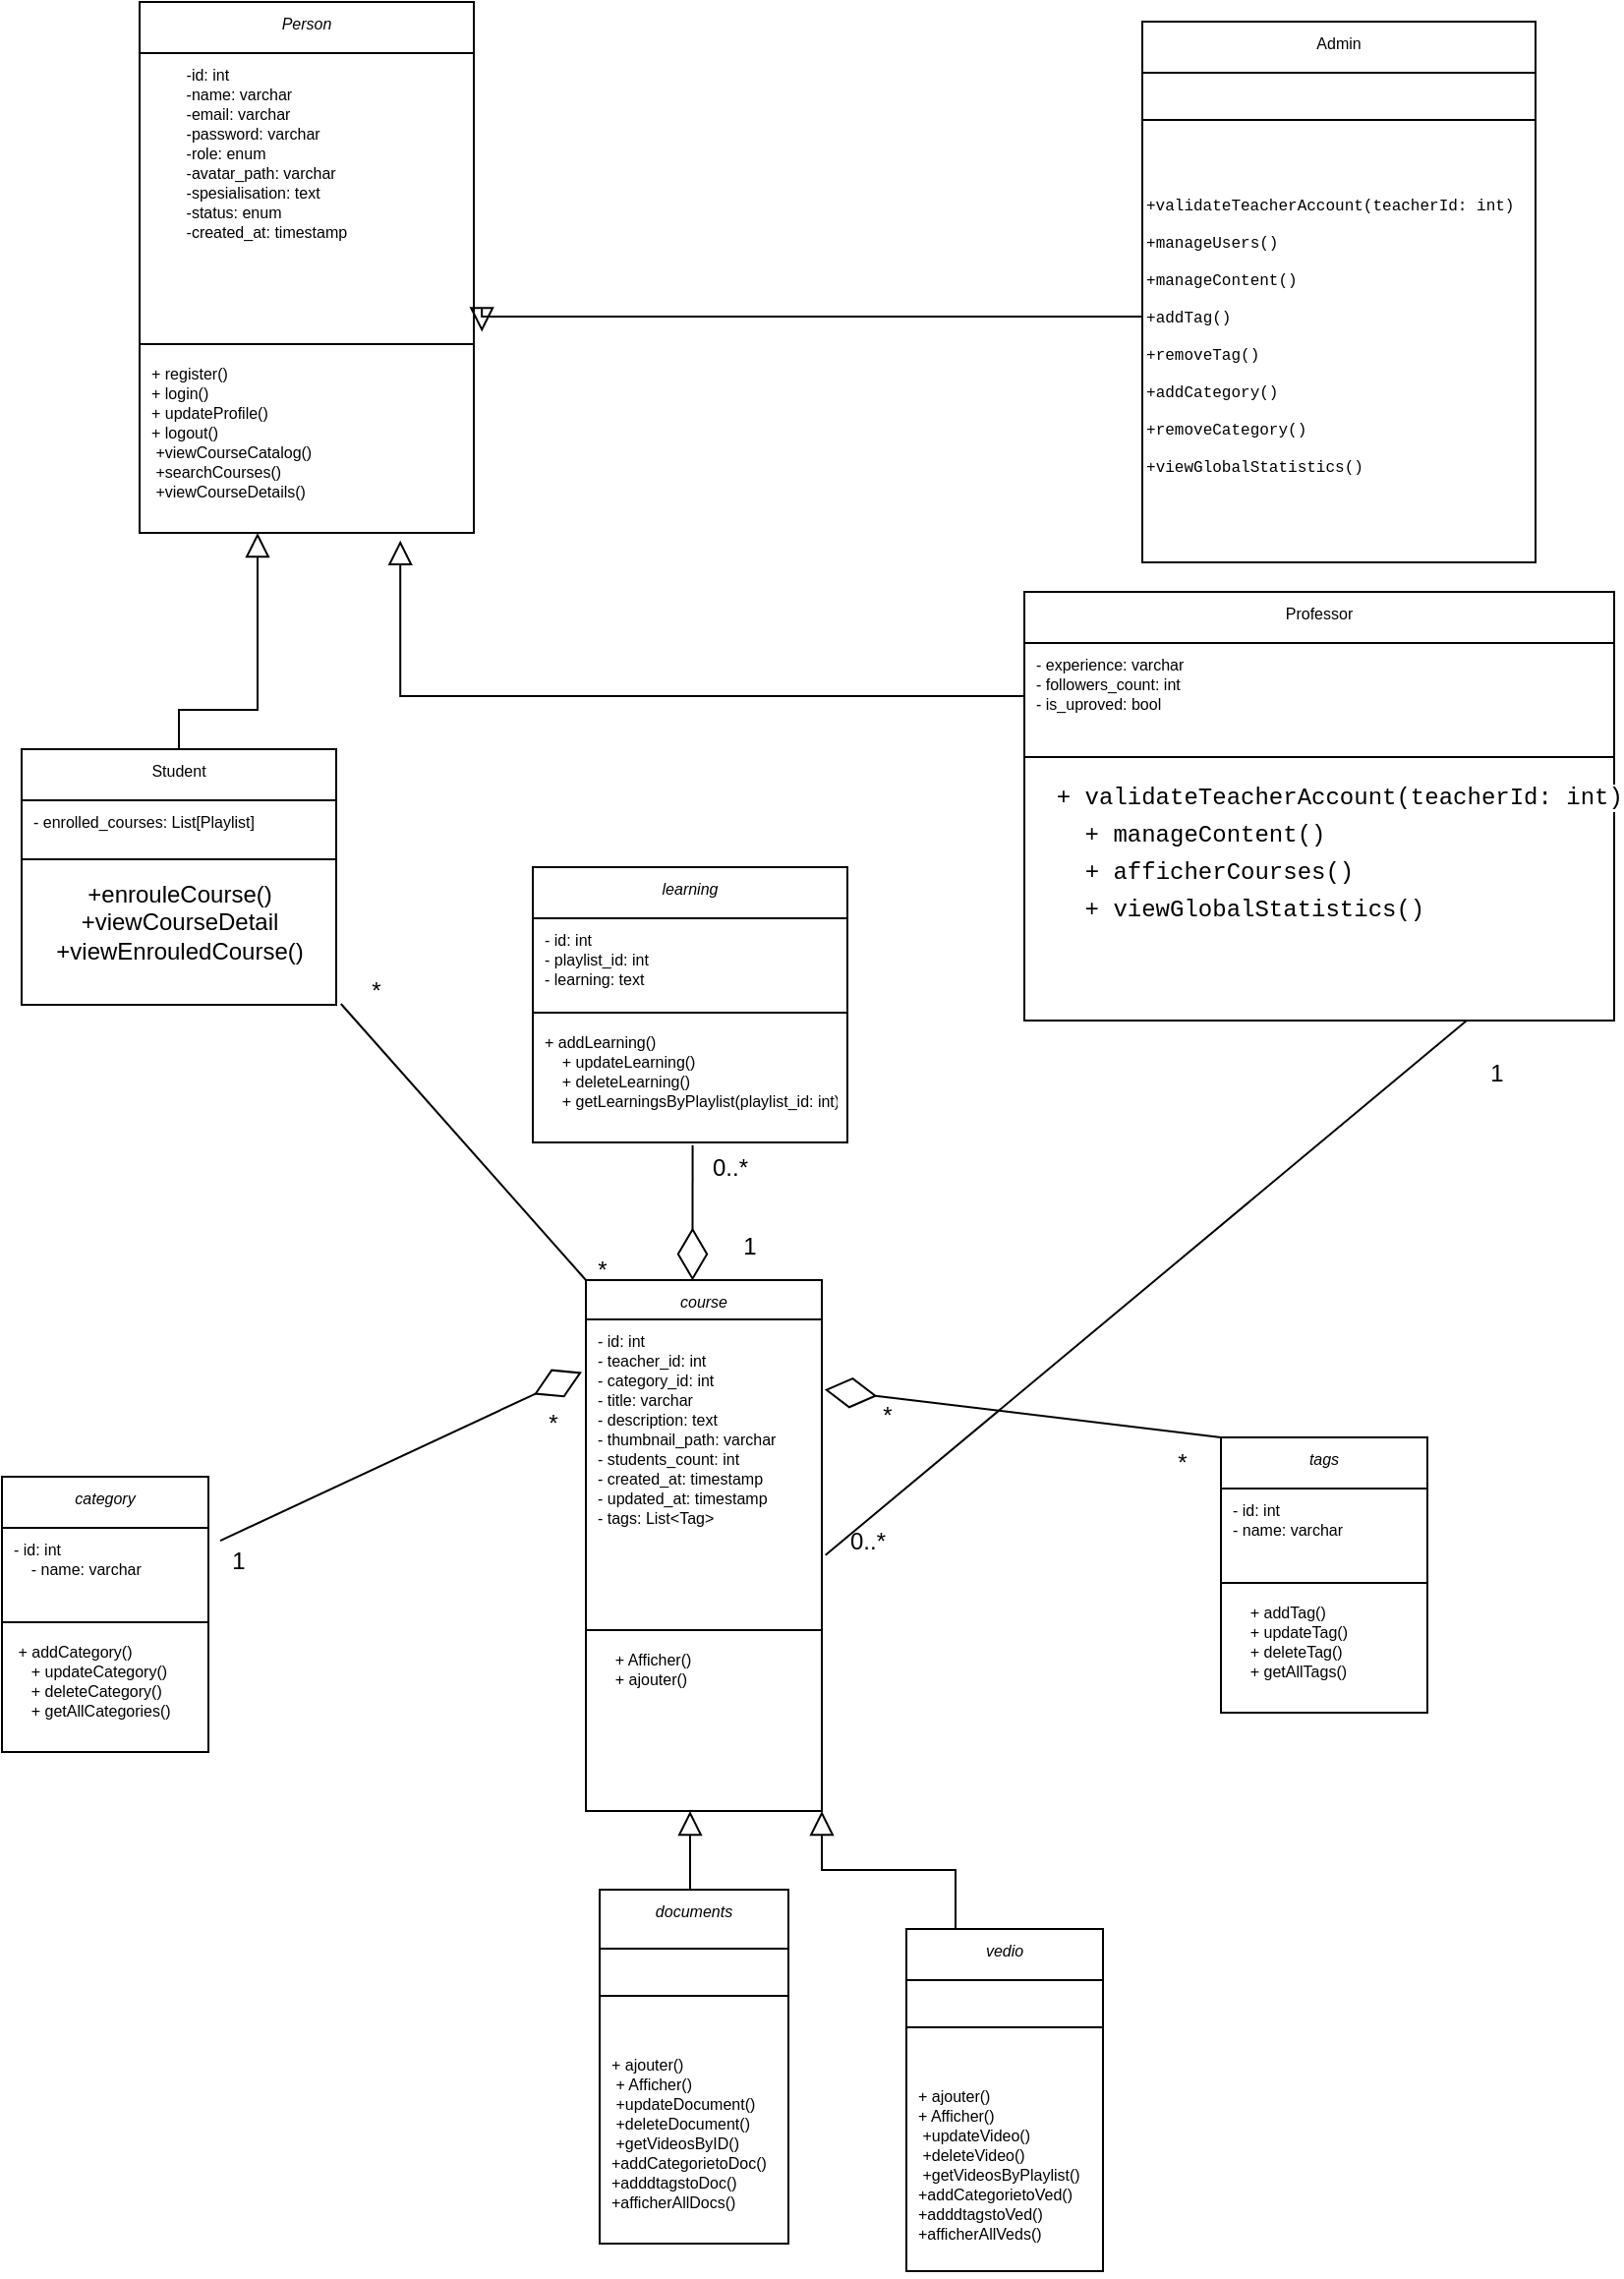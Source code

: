 <mxfile version="26.0.5">
  <diagram id="C5RBs43oDa-KdzZeNtuy" name="Page-1">
    <mxGraphModel dx="1400" dy="743" grid="1" gridSize="10" guides="1" tooltips="1" connect="1" arrows="1" fold="1" page="1" pageScale="1" pageWidth="827" pageHeight="1169" math="0" shadow="0">
      <root>
        <mxCell id="WIyWlLk6GJQsqaUBKTNV-0" />
        <mxCell id="WIyWlLk6GJQsqaUBKTNV-1" parent="WIyWlLk6GJQsqaUBKTNV-0" />
        <mxCell id="zkfFHV4jXpPFQw0GAbJ--0" value="Person" style="swimlane;fontStyle=2;align=center;verticalAlign=top;childLayout=stackLayout;horizontal=1;startSize=26;horizontalStack=0;resizeParent=1;resizeLast=0;collapsible=1;marginBottom=0;rounded=0;shadow=0;strokeWidth=1;fontSize=8;" parent="WIyWlLk6GJQsqaUBKTNV-1" vertex="1">
          <mxGeometry x="80" y="10" width="170" height="270" as="geometry">
            <mxRectangle x="230" y="140" width="160" height="26" as="alternateBounds" />
          </mxGeometry>
        </mxCell>
        <mxCell id="zkfFHV4jXpPFQw0GAbJ--1" value="        -id: int&#xa;        -name: varchar&#xa;        -email: varchar&#xa;        -password: varchar&#xa;        -role: enum&#xa;        -avatar_path: varchar&#xa;        -spesialisation: text&#xa;        -status: enum&#xa;        -created_at: timestamp" style="text;align=left;verticalAlign=top;spacingLeft=4;spacingRight=4;overflow=hidden;rotatable=0;points=[[0,0.5],[1,0.5]];portConstraint=eastwest;fontColor=default;fontSize=8;labelBackgroundColor=none;" parent="zkfFHV4jXpPFQw0GAbJ--0" vertex="1">
          <mxGeometry y="26" width="170" height="144" as="geometry" />
        </mxCell>
        <mxCell id="zkfFHV4jXpPFQw0GAbJ--4" value="" style="line;html=1;strokeWidth=1;align=left;verticalAlign=middle;spacingTop=-1;spacingLeft=3;spacingRight=3;rotatable=0;labelPosition=right;points=[];portConstraint=eastwest;fontSize=8;" parent="zkfFHV4jXpPFQw0GAbJ--0" vertex="1">
          <mxGeometry y="170" width="170" height="8" as="geometry" />
        </mxCell>
        <mxCell id="zkfFHV4jXpPFQw0GAbJ--5" value="+ register()&#xa;+ login()&#xa;+ updateProfile()&#xa;+ logout()&#xa; +viewCourseCatalog()&#xa; +searchCourses()&#xa; +viewCourseDetails()" style="text;align=left;verticalAlign=top;spacingLeft=4;spacingRight=4;overflow=hidden;rotatable=0;points=[[0,0.5],[1,0.5]];portConstraint=eastwest;fontColor=default;fontSize=8;" parent="zkfFHV4jXpPFQw0GAbJ--0" vertex="1">
          <mxGeometry y="178" width="170" height="92" as="geometry" />
        </mxCell>
        <mxCell id="zkfFHV4jXpPFQw0GAbJ--6" value="Student" style="swimlane;fontStyle=0;align=center;verticalAlign=top;childLayout=stackLayout;horizontal=1;startSize=26;horizontalStack=0;resizeParent=1;resizeLast=0;collapsible=1;marginBottom=0;rounded=0;shadow=0;strokeWidth=1;fontSize=8;" parent="WIyWlLk6GJQsqaUBKTNV-1" vertex="1">
          <mxGeometry x="20" y="390" width="160" height="130" as="geometry">
            <mxRectangle x="130" y="380" width="160" height="26" as="alternateBounds" />
          </mxGeometry>
        </mxCell>
        <mxCell id="zkfFHV4jXpPFQw0GAbJ--8" value="- enrolled_courses: List[Playlist]&#xa;" style="text;align=left;verticalAlign=top;spacingLeft=4;spacingRight=4;overflow=hidden;rotatable=0;points=[[0,0.5],[1,0.5]];portConstraint=eastwest;rounded=0;shadow=0;html=0;fontColor=default;fontSize=8;" parent="zkfFHV4jXpPFQw0GAbJ--6" vertex="1">
          <mxGeometry y="26" width="160" height="26" as="geometry" />
        </mxCell>
        <mxCell id="zkfFHV4jXpPFQw0GAbJ--9" value="" style="line;html=1;strokeWidth=1;align=left;verticalAlign=middle;spacingTop=-1;spacingLeft=3;spacingRight=3;rotatable=0;labelPosition=right;points=[];portConstraint=eastwest;fontSize=8;" parent="zkfFHV4jXpPFQw0GAbJ--6" vertex="1">
          <mxGeometry y="52" width="160" height="8" as="geometry" />
        </mxCell>
        <mxCell id="mb-K7OjHg9B4wFQGfyru-57" value="+enrouleCourse()&lt;div&gt;+viewCourseDetail&lt;/div&gt;&lt;div&gt;+viewEnrouledCourse()&lt;br&gt;&lt;div&gt;&lt;br&gt;&lt;/div&gt;&lt;/div&gt;" style="text;html=1;align=center;verticalAlign=middle;resizable=0;points=[];autosize=1;strokeColor=none;fillColor=none;" vertex="1" parent="zkfFHV4jXpPFQw0GAbJ--6">
          <mxGeometry y="60" width="160" height="70" as="geometry" />
        </mxCell>
        <mxCell id="zkfFHV4jXpPFQw0GAbJ--12" value="" style="endArrow=block;endSize=10;endFill=0;shadow=0;strokeWidth=1;rounded=0;curved=0;edgeStyle=elbowEdgeStyle;elbow=vertical;fontSize=8;exitX=0.5;exitY=0;exitDx=0;exitDy=0;" parent="WIyWlLk6GJQsqaUBKTNV-1" source="zkfFHV4jXpPFQw0GAbJ--6" target="zkfFHV4jXpPFQw0GAbJ--0" edge="1">
          <mxGeometry width="160" relative="1" as="geometry">
            <mxPoint x="60" y="93" as="sourcePoint" />
            <mxPoint x="60" y="93" as="targetPoint" />
            <Array as="points">
              <mxPoint x="140" y="370" />
            </Array>
          </mxGeometry>
        </mxCell>
        <mxCell id="zkfFHV4jXpPFQw0GAbJ--13" value="Professor" style="swimlane;fontStyle=0;align=center;verticalAlign=top;childLayout=stackLayout;horizontal=1;startSize=26;horizontalStack=0;resizeParent=1;resizeLast=0;collapsible=1;marginBottom=0;rounded=0;shadow=0;strokeWidth=1;fontSize=8;" parent="WIyWlLk6GJQsqaUBKTNV-1" vertex="1">
          <mxGeometry x="530" y="310" width="300" height="218" as="geometry">
            <mxRectangle x="340" y="380" width="170" height="26" as="alternateBounds" />
          </mxGeometry>
        </mxCell>
        <mxCell id="zkfFHV4jXpPFQw0GAbJ--14" value="- experience: varchar&#xa;- followers_count: int&#xa;- is_uproved: bool" style="text;align=left;verticalAlign=top;spacingLeft=4;spacingRight=4;overflow=hidden;rotatable=0;points=[[0,0.5],[1,0.5]];portConstraint=eastwest;fontColor=default;fontSize=8;strokeWidth=5;" parent="zkfFHV4jXpPFQw0GAbJ--13" vertex="1">
          <mxGeometry y="26" width="300" height="54" as="geometry" />
        </mxCell>
        <mxCell id="zkfFHV4jXpPFQw0GAbJ--15" value="" style="line;html=1;strokeWidth=1;align=left;verticalAlign=middle;spacingTop=-1;spacingLeft=3;spacingRight=3;rotatable=0;labelPosition=right;points=[];portConstraint=eastwest;fontSize=8;" parent="zkfFHV4jXpPFQw0GAbJ--13" vertex="1">
          <mxGeometry y="80" width="300" height="8" as="geometry" />
        </mxCell>
        <mxCell id="2RV8BJ2YTA8Z67KiCFGj-2" value="&lt;div style=&quot;font-family: Consolas, &amp;quot;Courier New&amp;quot;, monospace; line-height: 19px;&quot;&gt;&lt;div style=&quot;font-size: 12px;&quot;&gt;&lt;div style=&quot;line-height: 19px;&quot;&gt;&lt;div style=&quot;&quot;&gt;&lt;span style=&quot;background-color: light-dark(#ffffff, var(--ge-dark-color, #121212));&quot;&gt;&lt;font style=&quot;color: rgb(0, 0, 0);&quot;&gt;&amp;nbsp; + validateTeacherAccount(teacherId: int)&lt;/font&gt;&lt;/span&gt;&lt;/div&gt;&lt;div style=&quot;&quot;&gt;&lt;span style=&quot;color: light-dark(rgb(0, 0, 0), rgb(237, 237, 237)); background-color: light-dark(#ffffff, var(--ge-dark-color, #121212));&quot;&gt;&amp;nbsp; &amp;nbsp; + manageContent()&lt;/span&gt;&lt;/div&gt;&lt;div style=&quot;&quot;&gt;&lt;span style=&quot;color: light-dark(rgb(0, 0, 0), rgb(237, 237, 237)); background-color: light-dark(#ffffff, var(--ge-dark-color, #121212));&quot;&gt;&amp;nbsp; &amp;nbsp;&amp;nbsp;&lt;/span&gt;&lt;span style=&quot;background-color: light-dark(#ffffff, var(--ge-dark-color, #121212)); color: light-dark(rgb(0, 0, 0), rgb(237, 237, 237));&quot;&gt;+ afficherCourses()&lt;/span&gt;&lt;/div&gt;&lt;div style=&quot;&quot;&gt;&lt;span style=&quot;color: light-dark(rgb(0, 0, 0), rgb(237, 237, 237)); background-color: light-dark(#ffffff, var(--ge-dark-color, #121212));&quot;&gt;&amp;nbsp; &amp;nbsp; + viewGlobalStatistics()&lt;/span&gt;&lt;/div&gt;&lt;/div&gt;&lt;/div&gt;&lt;/div&gt;" style="text;html=1;align=left;verticalAlign=middle;resizable=0;points=[];autosize=1;fontSize=8;" parent="zkfFHV4jXpPFQw0GAbJ--13" vertex="1">
          <mxGeometry y="88" width="300" height="90" as="geometry" />
        </mxCell>
        <mxCell id="2RV8BJ2YTA8Z67KiCFGj-4" value="Admin" style="swimlane;fontStyle=0;align=center;verticalAlign=top;childLayout=stackLayout;horizontal=1;startSize=26;horizontalStack=0;resizeParent=1;resizeLast=0;collapsible=1;marginBottom=0;rounded=0;shadow=0;strokeWidth=1;strokeColor=default;fontSize=8;" parent="WIyWlLk6GJQsqaUBKTNV-1" vertex="1">
          <mxGeometry x="590" y="20" width="200" height="275" as="geometry">
            <mxRectangle x="340" y="380" width="170" height="26" as="alternateBounds" />
          </mxGeometry>
        </mxCell>
        <mxCell id="mb-K7OjHg9B4wFQGfyru-94" value="" style="line;html=1;strokeWidth=1;align=left;verticalAlign=middle;spacingTop=-1;spacingLeft=3;spacingRight=3;rotatable=0;labelPosition=right;points=[];portConstraint=eastwest;fontSize=8;" vertex="1" parent="2RV8BJ2YTA8Z67KiCFGj-4">
          <mxGeometry y="26" width="200" height="48" as="geometry" />
        </mxCell>
        <mxCell id="2RV8BJ2YTA8Z67KiCFGj-7" value="&lt;div style=&quot;font-family: Consolas, &amp;quot;Courier New&amp;quot;, monospace; line-height: 19px; white-space-collapse: preserve;&quot;&gt;&lt;div style=&quot;line-height: 19px;&quot;&gt;&lt;div style=&quot;line-height: 19px;&quot;&gt;&lt;div style=&quot;&quot;&gt;&lt;font style=&quot;&quot;&gt;+validateTeacherAccount(teacherId: int)&lt;/font&gt;&lt;/div&gt;&lt;div style=&quot;&quot;&gt;&lt;font style=&quot;&quot;&gt;&lt;span&gt;+&lt;/span&gt;&lt;span&gt;manageUsers&lt;/span&gt;&lt;span&gt;()&lt;/span&gt;&lt;/font&gt;&lt;/div&gt;&lt;div style=&quot;&quot;&gt;&lt;font style=&quot;&quot;&gt;&lt;span&gt;+&lt;/span&gt;&lt;span&gt;manageContent&lt;/span&gt;&lt;span&gt;()&lt;/span&gt;&lt;/font&gt;&lt;/div&gt;&lt;div style=&quot;&quot;&gt;&lt;font style=&quot;&quot;&gt;&lt;span&gt;+&lt;/span&gt;&lt;span&gt;addTag&lt;/span&gt;&lt;span&gt;()&lt;/span&gt;&lt;/font&gt;&lt;/div&gt;&lt;div style=&quot;&quot;&gt;&lt;font style=&quot;&quot;&gt;&lt;span&gt;+&lt;/span&gt;&lt;span&gt;removeTag&lt;/span&gt;&lt;span&gt;()&lt;/span&gt;&lt;/font&gt;&lt;/div&gt;&lt;div style=&quot;&quot;&gt;&lt;span style=&quot;background-color: transparent; color: light-dark(rgb(0, 0, 0), rgb(255, 255, 255));&quot;&gt;+&lt;/span&gt;&lt;span style=&quot;background-color: transparent; color: light-dark(rgb(0, 0, 0), rgb(255, 255, 255));&quot;&gt;addCategory&lt;/span&gt;&lt;span style=&quot;background-color: transparent; color: light-dark(rgb(0, 0, 0), rgb(255, 255, 255));&quot;&gt;()&lt;/span&gt;&lt;/div&gt;&lt;div style=&quot;&quot;&gt;&lt;font style=&quot;&quot;&gt;&lt;span&gt;+&lt;/span&gt;&lt;span&gt;removeCategory&lt;/span&gt;&lt;span&gt;()&lt;/span&gt;&lt;/font&gt;&lt;/div&gt;&lt;div style=&quot;&quot;&gt;&lt;span style=&quot;background-color: transparent; color: light-dark(rgb(0, 0, 0), rgb(255, 255, 255));&quot;&gt;+&lt;/span&gt;&lt;span style=&quot;background-color: transparent; color: light-dark(rgb(0, 0, 0), rgb(255, 255, 255));&quot;&gt;viewGlobalStatistics&lt;/span&gt;&lt;span style=&quot;background-color: transparent; color: light-dark(rgb(0, 0, 0), rgb(255, 255, 255));&quot;&gt;()&lt;/span&gt;&lt;/div&gt;&lt;/div&gt;&lt;/div&gt;&lt;/div&gt;" style="text;html=1;align=left;verticalAlign=middle;resizable=0;points=[];autosize=1;strokeColor=none;fillColor=none;fontSize=8;" parent="2RV8BJ2YTA8Z67KiCFGj-4" vertex="1">
          <mxGeometry y="74" width="200" height="170" as="geometry" />
        </mxCell>
        <mxCell id="2RV8BJ2YTA8Z67KiCFGj-20" value="vedio" style="swimlane;fontStyle=2;align=center;verticalAlign=top;childLayout=stackLayout;horizontal=1;startSize=26;horizontalStack=0;resizeParent=1;resizeLast=0;collapsible=1;marginBottom=0;rounded=0;shadow=0;strokeWidth=1;fontSize=8;" parent="WIyWlLk6GJQsqaUBKTNV-1" vertex="1">
          <mxGeometry x="470" y="990" width="100" height="174" as="geometry">
            <mxRectangle x="230" y="140" width="160" height="26" as="alternateBounds" />
          </mxGeometry>
        </mxCell>
        <mxCell id="2RV8BJ2YTA8Z67KiCFGj-22" value="" style="line;html=1;strokeWidth=1;align=left;verticalAlign=middle;spacingTop=-1;spacingLeft=3;spacingRight=3;rotatable=0;labelPosition=right;points=[];portConstraint=eastwest;fontSize=8;" parent="2RV8BJ2YTA8Z67KiCFGj-20" vertex="1">
          <mxGeometry y="26" width="100" height="48" as="geometry" />
        </mxCell>
        <mxCell id="2RV8BJ2YTA8Z67KiCFGj-23" value="+ ajouter()&#xa;+ Afficher()&#xa; +updateVideo()&#xa; +deleteVideo()&#xa; +getVideosByPlaylist()&#xa;+addCategorietoVed()&#xa;+adddtagstoVed()&#xa;+afficherAllVeds()" style="text;align=left;verticalAlign=top;spacingLeft=4;spacingRight=4;overflow=hidden;rotatable=0;points=[[0,0.5],[1,0.5]];portConstraint=eastwest;fontColor=default;fontSize=8;" parent="2RV8BJ2YTA8Z67KiCFGj-20" vertex="1">
          <mxGeometry y="74" width="100" height="100" as="geometry" />
        </mxCell>
        <mxCell id="2RV8BJ2YTA8Z67KiCFGj-34" value="" style="endArrow=block;endSize=10;endFill=0;shadow=0;strokeWidth=1;rounded=0;curved=0;edgeStyle=elbowEdgeStyle;elbow=vertical;fontSize=8;exitX=0;exitY=0.5;exitDx=0;exitDy=0;entryX=0.78;entryY=1.042;entryDx=0;entryDy=0;entryPerimeter=0;" parent="WIyWlLk6GJQsqaUBKTNV-1" source="zkfFHV4jXpPFQw0GAbJ--14" target="zkfFHV4jXpPFQw0GAbJ--5" edge="1">
          <mxGeometry width="160" relative="1" as="geometry">
            <mxPoint x="150" y="490" as="sourcePoint" />
            <mxPoint x="150" y="290" as="targetPoint" />
            <Array as="points">
              <mxPoint x="380" y="363" />
            </Array>
          </mxGeometry>
        </mxCell>
        <mxCell id="2RV8BJ2YTA8Z67KiCFGj-35" value="" style="endArrow=block;endSize=10;endFill=0;shadow=0;strokeWidth=1;rounded=0;curved=0;edgeStyle=elbowEdgeStyle;elbow=vertical;fontSize=8;entryX=1.024;entryY=0.984;entryDx=0;entryDy=0;entryPerimeter=0;" parent="WIyWlLk6GJQsqaUBKTNV-1" target="zkfFHV4jXpPFQw0GAbJ--1" edge="1">
          <mxGeometry width="160" relative="1" as="geometry">
            <mxPoint x="590" y="170" as="sourcePoint" />
            <mxPoint x="260" y="130" as="targetPoint" />
            <Array as="points">
              <mxPoint x="420" y="170" />
            </Array>
          </mxGeometry>
        </mxCell>
        <mxCell id="2RV8BJ2YTA8Z67KiCFGj-39" value="" style="endArrow=none;html=1;rounded=0;exitX=1.014;exitY=0.597;exitDx=0;exitDy=0;exitPerimeter=0;entryX=0.75;entryY=1;entryDx=0;entryDy=0;" parent="WIyWlLk6GJQsqaUBKTNV-1" target="zkfFHV4jXpPFQw0GAbJ--13" edge="1">
          <mxGeometry width="50" height="50" relative="1" as="geometry">
            <mxPoint x="428.82" y="799.878" as="sourcePoint" />
            <mxPoint x="467" y="650" as="targetPoint" />
            <Array as="points" />
          </mxGeometry>
        </mxCell>
        <mxCell id="0" value="category" style="swimlane;fontStyle=2;align=center;verticalAlign=top;childLayout=stackLayout;horizontal=1;startSize=26;horizontalStack=0;resizeParent=1;resizeLast=0;collapsible=1;marginBottom=0;rounded=0;shadow=0;strokeWidth=1;fontSize=8;" parent="WIyWlLk6GJQsqaUBKTNV-1" vertex="1">
          <mxGeometry x="10" y="760" width="105" height="140" as="geometry">
            <mxRectangle x="230" y="140" width="160" height="26" as="alternateBounds" />
          </mxGeometry>
        </mxCell>
        <mxCell id="1" value="- id: int&#xa;    - name: varchar" style="text;align=left;verticalAlign=top;spacingLeft=4;spacingRight=4;overflow=hidden;rotatable=0;points=[[0,0.5],[1,0.5]];portConstraint=eastwest;fontColor=default;fontSize=8;" parent="0" vertex="1">
          <mxGeometry y="26" width="105" height="44" as="geometry" />
        </mxCell>
        <mxCell id="2" value="" style="line;html=1;strokeWidth=1;align=left;verticalAlign=middle;spacingTop=-1;spacingLeft=3;spacingRight=3;rotatable=0;labelPosition=right;points=[];portConstraint=eastwest;fontSize=8;" parent="0" vertex="1">
          <mxGeometry y="70" width="105" height="8" as="geometry" />
        </mxCell>
        <mxCell id="3" value=" + addCategory()&#xa;    + updateCategory()&#xa;    + deleteCategory()&#xa;    + getAllCategories()" style="text;align=left;verticalAlign=top;spacingLeft=4;spacingRight=4;overflow=hidden;rotatable=0;points=[[0,0.5],[1,0.5]];portConstraint=eastwest;fontColor=default;fontSize=8;" parent="0" vertex="1">
          <mxGeometry y="78" width="105" height="62" as="geometry" />
        </mxCell>
        <mxCell id="7" value="tags" style="swimlane;fontStyle=2;align=center;verticalAlign=top;childLayout=stackLayout;horizontal=1;startSize=26;horizontalStack=0;resizeParent=1;resizeLast=0;collapsible=1;marginBottom=0;rounded=0;shadow=0;strokeWidth=1;fontSize=8;" parent="WIyWlLk6GJQsqaUBKTNV-1" vertex="1">
          <mxGeometry x="630" y="740" width="105" height="140" as="geometry">
            <mxRectangle x="230" y="140" width="160" height="26" as="alternateBounds" />
          </mxGeometry>
        </mxCell>
        <mxCell id="8" value="- id: int&#xa;- name: varchar" style="text;align=left;verticalAlign=top;spacingLeft=4;spacingRight=4;overflow=hidden;rotatable=0;points=[[0,0.5],[1,0.5]];portConstraint=eastwest;fontColor=default;fontSize=8;" parent="7" vertex="1">
          <mxGeometry y="26" width="105" height="44" as="geometry" />
        </mxCell>
        <mxCell id="9" value="" style="line;html=1;strokeWidth=1;align=left;verticalAlign=middle;spacingTop=-1;spacingLeft=3;spacingRight=3;rotatable=0;labelPosition=right;points=[];portConstraint=eastwest;fontSize=8;" parent="7" vertex="1">
          <mxGeometry y="70" width="105" height="8" as="geometry" />
        </mxCell>
        <mxCell id="10" value="    + addTag()&#xa;    + updateTag()&#xa;    + deleteTag()&#xa;    + getAllTags()" style="text;align=left;verticalAlign=top;spacingLeft=4;spacingRight=4;overflow=hidden;rotatable=0;points=[[0,0.5],[1,0.5]];portConstraint=eastwest;fontColor=default;fontSize=8;" parent="7" vertex="1">
          <mxGeometry y="78" width="105" height="62" as="geometry" />
        </mxCell>
        <mxCell id="18" value="course" style="swimlane;fontStyle=2;align=center;verticalAlign=top;childLayout=stackLayout;horizontal=1;startSize=20;horizontalStack=0;resizeParent=1;resizeLast=0;collapsible=1;marginBottom=0;rounded=0;shadow=0;strokeWidth=1;fontSize=8;" parent="WIyWlLk6GJQsqaUBKTNV-1" vertex="1">
          <mxGeometry x="307" y="660" width="120" height="270" as="geometry">
            <mxRectangle x="230" y="140" width="160" height="26" as="alternateBounds" />
          </mxGeometry>
        </mxCell>
        <mxCell id="19" value="- id: int&#xa;- teacher_id: int&#xa;- category_id: int&#xa;- title: varchar&#xa;- description: text&#xa;- thumbnail_path: varchar&#xa;- students_count: int&#xa;- created_at: timestamp&#xa;- updated_at: timestamp&#xa;- tags: List&lt;Tag&gt;" style="text;align=left;verticalAlign=top;spacingLeft=4;spacingRight=4;overflow=hidden;rotatable=0;points=[[0,0.5],[1,0.5]];portConstraint=eastwest;fontColor=default;fontSize=8;" parent="18" vertex="1">
          <mxGeometry y="20" width="120" height="154" as="geometry" />
        </mxCell>
        <mxCell id="20" value="" style="line;html=1;strokeWidth=1;align=left;verticalAlign=middle;spacingTop=-1;spacingLeft=3;spacingRight=3;rotatable=0;labelPosition=right;points=[];portConstraint=eastwest;fontSize=8;" parent="18" vertex="1">
          <mxGeometry y="174" width="120" height="8" as="geometry" />
        </mxCell>
        <mxCell id="21" value="    + Afficher()&#xa;    + ajouter()" style="text;align=left;verticalAlign=top;spacingLeft=4;spacingRight=4;overflow=hidden;rotatable=0;points=[[0,0.5],[1,0.5]];portConstraint=eastwest;fontColor=default;fontSize=8;" parent="18" vertex="1">
          <mxGeometry y="182" width="120" height="42" as="geometry" />
        </mxCell>
        <mxCell id="31" value="learning" style="swimlane;fontStyle=2;align=center;verticalAlign=top;childLayout=stackLayout;horizontal=1;startSize=26;horizontalStack=0;resizeParent=1;resizeLast=0;collapsible=1;marginBottom=0;rounded=0;shadow=0;strokeWidth=1;fontSize=8;" parent="WIyWlLk6GJQsqaUBKTNV-1" vertex="1">
          <mxGeometry x="280" y="450" width="160" height="140" as="geometry">
            <mxRectangle x="230" y="140" width="160" height="26" as="alternateBounds" />
          </mxGeometry>
        </mxCell>
        <mxCell id="32" value="- id: int&#xa;- playlist_id: int&#xa;- learning: text" style="text;align=left;verticalAlign=top;spacingLeft=4;spacingRight=4;overflow=hidden;rotatable=0;points=[[0,0.5],[1,0.5]];portConstraint=eastwest;fontColor=default;fontSize=8;" parent="31" vertex="1">
          <mxGeometry y="26" width="160" height="44" as="geometry" />
        </mxCell>
        <mxCell id="33" value="" style="line;html=1;strokeWidth=1;align=left;verticalAlign=middle;spacingTop=-1;spacingLeft=3;spacingRight=3;rotatable=0;labelPosition=right;points=[];portConstraint=eastwest;fontSize=8;" parent="31" vertex="1">
          <mxGeometry y="70" width="160" height="8" as="geometry" />
        </mxCell>
        <mxCell id="34" value="+ addLearning()&#xa;    + updateLearning()&#xa;    + deleteLearning()&#xa;    + getLearningsByPlaylist(playlist_id: int)" style="text;align=left;verticalAlign=top;spacingLeft=4;spacingRight=4;overflow=hidden;rotatable=0;points=[[0,0.5],[1,0.5]];portConstraint=eastwest;fontColor=default;fontSize=8;" parent="31" vertex="1">
          <mxGeometry y="78" width="160" height="62" as="geometry" />
        </mxCell>
        <mxCell id="mb-K7OjHg9B4wFQGfyru-63" value="documents" style="swimlane;fontStyle=2;align=center;verticalAlign=top;childLayout=stackLayout;horizontal=1;startSize=30;horizontalStack=0;resizeParent=1;resizeLast=0;collapsible=1;marginBottom=0;rounded=0;shadow=0;strokeWidth=1;fontSize=8;" vertex="1" parent="WIyWlLk6GJQsqaUBKTNV-1">
          <mxGeometry x="314" y="970" width="96" height="180" as="geometry">
            <mxRectangle x="230" y="140" width="160" height="26" as="alternateBounds" />
          </mxGeometry>
        </mxCell>
        <mxCell id="mb-K7OjHg9B4wFQGfyru-64" value="" style="line;html=1;strokeWidth=1;align=left;verticalAlign=middle;spacingTop=-1;spacingLeft=3;spacingRight=3;rotatable=0;labelPosition=right;points=[];portConstraint=eastwest;fontSize=8;" vertex="1" parent="mb-K7OjHg9B4wFQGfyru-63">
          <mxGeometry y="30" width="96" height="48" as="geometry" />
        </mxCell>
        <mxCell id="mb-K7OjHg9B4wFQGfyru-65" value="+ ajouter()&#xa; + Afficher()&#xa; +updateDocument()&#xa; +deleteDocument()&#xa; +getVideosByID()&#xa;+addCategorietoDoc()&#xa;+adddtagstoDoc()&#xa;+afficherAllDocs()" style="text;align=left;verticalAlign=top;spacingLeft=4;spacingRight=4;overflow=hidden;rotatable=0;points=[[0,0.5],[1,0.5]];portConstraint=eastwest;fontColor=default;fontSize=8;" vertex="1" parent="mb-K7OjHg9B4wFQGfyru-63">
          <mxGeometry y="78" width="96" height="102" as="geometry" />
        </mxCell>
        <mxCell id="mb-K7OjHg9B4wFQGfyru-67" value="" style="endArrow=diamondThin;endFill=0;endSize=24;html=1;rounded=0;exitX=1.057;exitY=0.149;exitDx=0;exitDy=0;exitPerimeter=0;entryX=-0.017;entryY=0.174;entryDx=0;entryDy=0;entryPerimeter=0;" edge="1" parent="WIyWlLk6GJQsqaUBKTNV-1" source="1" target="19">
          <mxGeometry width="160" relative="1" as="geometry">
            <mxPoint x="170" y="630" as="sourcePoint" />
            <mxPoint x="330" y="630" as="targetPoint" />
          </mxGeometry>
        </mxCell>
        <mxCell id="mb-K7OjHg9B4wFQGfyru-68" value="" style="endArrow=diamondThin;endFill=0;endSize=24;html=1;rounded=0;exitX=0;exitY=0;exitDx=0;exitDy=0;entryX=1.012;entryY=0.232;entryDx=0;entryDy=0;entryPerimeter=0;" edge="1" parent="WIyWlLk6GJQsqaUBKTNV-1" source="7" target="19">
          <mxGeometry width="160" relative="1" as="geometry">
            <mxPoint x="140" y="980" as="sourcePoint" />
            <mxPoint x="440" y="730" as="targetPoint" />
          </mxGeometry>
        </mxCell>
        <mxCell id="mb-K7OjHg9B4wFQGfyru-73" value="" style="endArrow=none;startArrow=none;endFill=0;startFill=0;endSize=8;html=1;verticalAlign=bottom;labelBackgroundColor=none;strokeWidth=1;rounded=0;exitX=1.015;exitY=0.993;exitDx=0;exitDy=0;exitPerimeter=0;entryX=0;entryY=0;entryDx=0;entryDy=0;" edge="1" parent="WIyWlLk6GJQsqaUBKTNV-1" source="mb-K7OjHg9B4wFQGfyru-57" target="18">
          <mxGeometry width="160" relative="1" as="geometry">
            <mxPoint x="280" y="680" as="sourcePoint" />
            <mxPoint x="270" y="600" as="targetPoint" />
          </mxGeometry>
        </mxCell>
        <mxCell id="mb-K7OjHg9B4wFQGfyru-74" value="*" style="text;html=1;align=center;verticalAlign=middle;resizable=0;points=[];autosize=1;strokeColor=none;fillColor=none;" vertex="1" parent="WIyWlLk6GJQsqaUBKTNV-1">
          <mxGeometry x="185" y="498" width="30" height="30" as="geometry" />
        </mxCell>
        <mxCell id="mb-K7OjHg9B4wFQGfyru-75" value="*" style="text;html=1;align=center;verticalAlign=middle;resizable=0;points=[];autosize=1;strokeColor=none;fillColor=none;" vertex="1" parent="WIyWlLk6GJQsqaUBKTNV-1">
          <mxGeometry x="300" y="640" width="30" height="30" as="geometry" />
        </mxCell>
        <mxCell id="mb-K7OjHg9B4wFQGfyru-79" value="" style="endArrow=block;endSize=10;endFill=0;shadow=0;strokeWidth=1;rounded=0;curved=0;edgeStyle=elbowEdgeStyle;elbow=vertical;fontSize=8;entryX=1;entryY=1;entryDx=0;entryDy=0;exitX=0.25;exitY=0;exitDx=0;exitDy=0;" edge="1" parent="WIyWlLk6GJQsqaUBKTNV-1" source="2RV8BJ2YTA8Z67KiCFGj-20" target="18">
          <mxGeometry width="160" relative="1" as="geometry">
            <mxPoint x="510" y="960" as="sourcePoint" />
            <mxPoint x="450" y="880" as="targetPoint" />
            <Array as="points">
              <mxPoint x="480" y="960" />
            </Array>
          </mxGeometry>
        </mxCell>
        <mxCell id="mb-K7OjHg9B4wFQGfyru-80" value="" style="endArrow=block;endSize=10;endFill=0;shadow=0;strokeWidth=1;rounded=0;curved=0;edgeStyle=elbowEdgeStyle;elbow=vertical;fontSize=8;exitX=0.5;exitY=0;exitDx=0;exitDy=0;" edge="1" parent="WIyWlLk6GJQsqaUBKTNV-1" source="mb-K7OjHg9B4wFQGfyru-63">
          <mxGeometry width="160" relative="1" as="geometry">
            <mxPoint x="350" y="990" as="sourcePoint" />
            <mxPoint x="360" y="930" as="targetPoint" />
            <Array as="points">
              <mxPoint x="490" y="970" />
            </Array>
          </mxGeometry>
        </mxCell>
        <mxCell id="mb-K7OjHg9B4wFQGfyru-84" value="1" style="text;html=1;align=center;verticalAlign=middle;resizable=0;points=[];autosize=1;strokeColor=none;fillColor=none;" vertex="1" parent="WIyWlLk6GJQsqaUBKTNV-1">
          <mxGeometry x="755" y="540" width="30" height="30" as="geometry" />
        </mxCell>
        <mxCell id="mb-K7OjHg9B4wFQGfyru-85" value="0..*" style="text;html=1;align=center;verticalAlign=middle;resizable=0;points=[];autosize=1;strokeColor=none;fillColor=none;" vertex="1" parent="WIyWlLk6GJQsqaUBKTNV-1">
          <mxGeometry x="430" y="778" width="40" height="30" as="geometry" />
        </mxCell>
        <mxCell id="mb-K7OjHg9B4wFQGfyru-86" value="0..*" style="text;html=1;align=center;verticalAlign=middle;resizable=0;points=[];autosize=1;strokeColor=none;fillColor=none;" vertex="1" parent="WIyWlLk6GJQsqaUBKTNV-1">
          <mxGeometry x="360" y="588" width="40" height="30" as="geometry" />
        </mxCell>
        <mxCell id="mb-K7OjHg9B4wFQGfyru-87" value="1" style="text;html=1;align=center;verticalAlign=middle;resizable=0;points=[];autosize=1;strokeColor=none;fillColor=none;" vertex="1" parent="WIyWlLk6GJQsqaUBKTNV-1">
          <mxGeometry x="375" y="628" width="30" height="30" as="geometry" />
        </mxCell>
        <mxCell id="mb-K7OjHg9B4wFQGfyru-89" value="" style="endArrow=diamondThin;endFill=0;endSize=24;html=1;rounded=0;entryX=0.452;entryY=0.001;entryDx=0;entryDy=0;entryPerimeter=0;exitX=0.508;exitY=1.022;exitDx=0;exitDy=0;exitPerimeter=0;" edge="1" parent="WIyWlLk6GJQsqaUBKTNV-1" source="34" target="18">
          <mxGeometry width="160" relative="1" as="geometry">
            <mxPoint x="360" y="600" as="sourcePoint" />
            <mxPoint x="360" y="650" as="targetPoint" />
          </mxGeometry>
        </mxCell>
        <mxCell id="mb-K7OjHg9B4wFQGfyru-90" value="1" style="text;html=1;align=center;verticalAlign=middle;resizable=0;points=[];autosize=1;strokeColor=none;fillColor=none;" vertex="1" parent="WIyWlLk6GJQsqaUBKTNV-1">
          <mxGeometry x="115" y="788" width="30" height="30" as="geometry" />
        </mxCell>
        <mxCell id="mb-K7OjHg9B4wFQGfyru-91" value="*" style="text;html=1;align=center;verticalAlign=middle;resizable=0;points=[];autosize=1;strokeColor=none;fillColor=none;" vertex="1" parent="WIyWlLk6GJQsqaUBKTNV-1">
          <mxGeometry x="275" y="718" width="30" height="30" as="geometry" />
        </mxCell>
        <mxCell id="mb-K7OjHg9B4wFQGfyru-92" value="*" style="text;html=1;align=center;verticalAlign=middle;resizable=0;points=[];autosize=1;strokeColor=none;fillColor=none;" vertex="1" parent="WIyWlLk6GJQsqaUBKTNV-1">
          <mxGeometry x="595" y="738" width="30" height="30" as="geometry" />
        </mxCell>
        <mxCell id="mb-K7OjHg9B4wFQGfyru-93" value="*" style="text;html=1;align=center;verticalAlign=middle;resizable=0;points=[];autosize=1;strokeColor=none;fillColor=none;" vertex="1" parent="WIyWlLk6GJQsqaUBKTNV-1">
          <mxGeometry x="445" y="714" width="30" height="30" as="geometry" />
        </mxCell>
      </root>
    </mxGraphModel>
  </diagram>
</mxfile>
